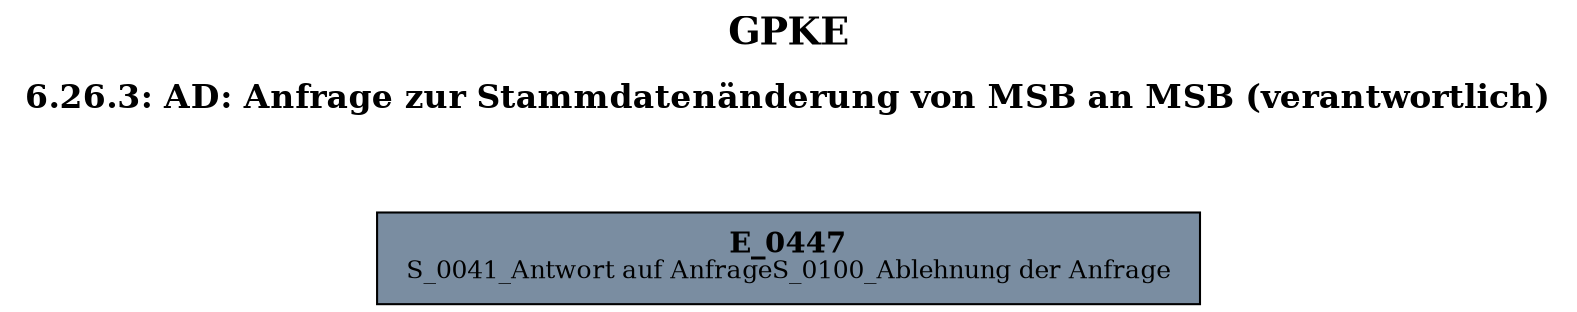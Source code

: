 digraph D {
    labelloc="t";
    label=<<B><FONT POINT-SIZE="18">GPKE</FONT></B><BR/><BR/><B><FONT POINT-SIZE="16">6.26.3: AD: Anfrage zur Stammdatenänderung von MSB an MSB (verantwortlich)</FONT></B><BR/><BR/><BR/><BR/>>;
    ratio="compress";
    concentrate=true;
    pack=true;
    rankdir=TB;
    packmode="array";
    size="20,20";
    "Empty" [margin="0.2,0.12", shape=box, style=filled, fillcolor="#7a8da1", label=<<B>E_0447</B><BR align="center"/><FONT point-size="12">S_0041_Antwort auf Anfrage
S_0100_Ablehnung der Anfrage</FONT><BR align="center"/>>];


    bgcolor="transparent";
}